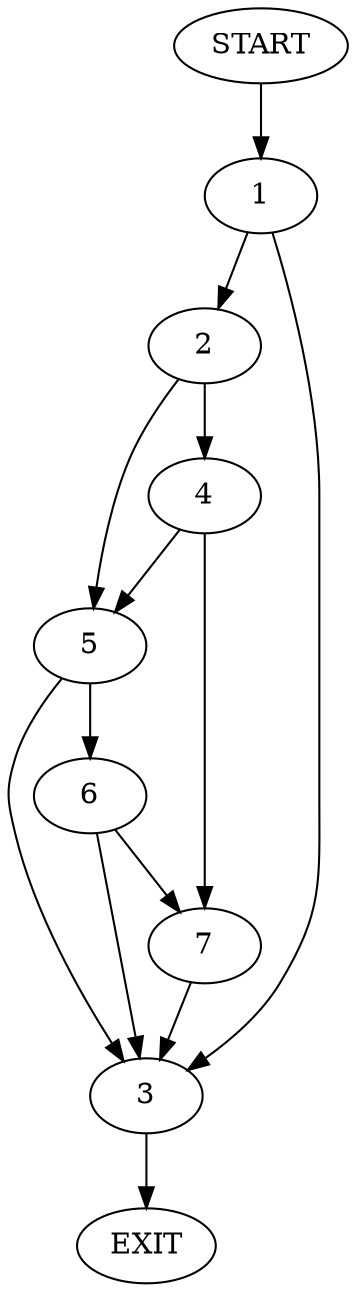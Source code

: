 digraph {
0 [label="START"]
8 [label="EXIT"]
0 -> 1
1 -> 2
1 -> 3
2 -> 4
2 -> 5
3 -> 8
5 -> 3
5 -> 6
4 -> 5
4 -> 7
7 -> 3
6 -> 3
6 -> 7
}
